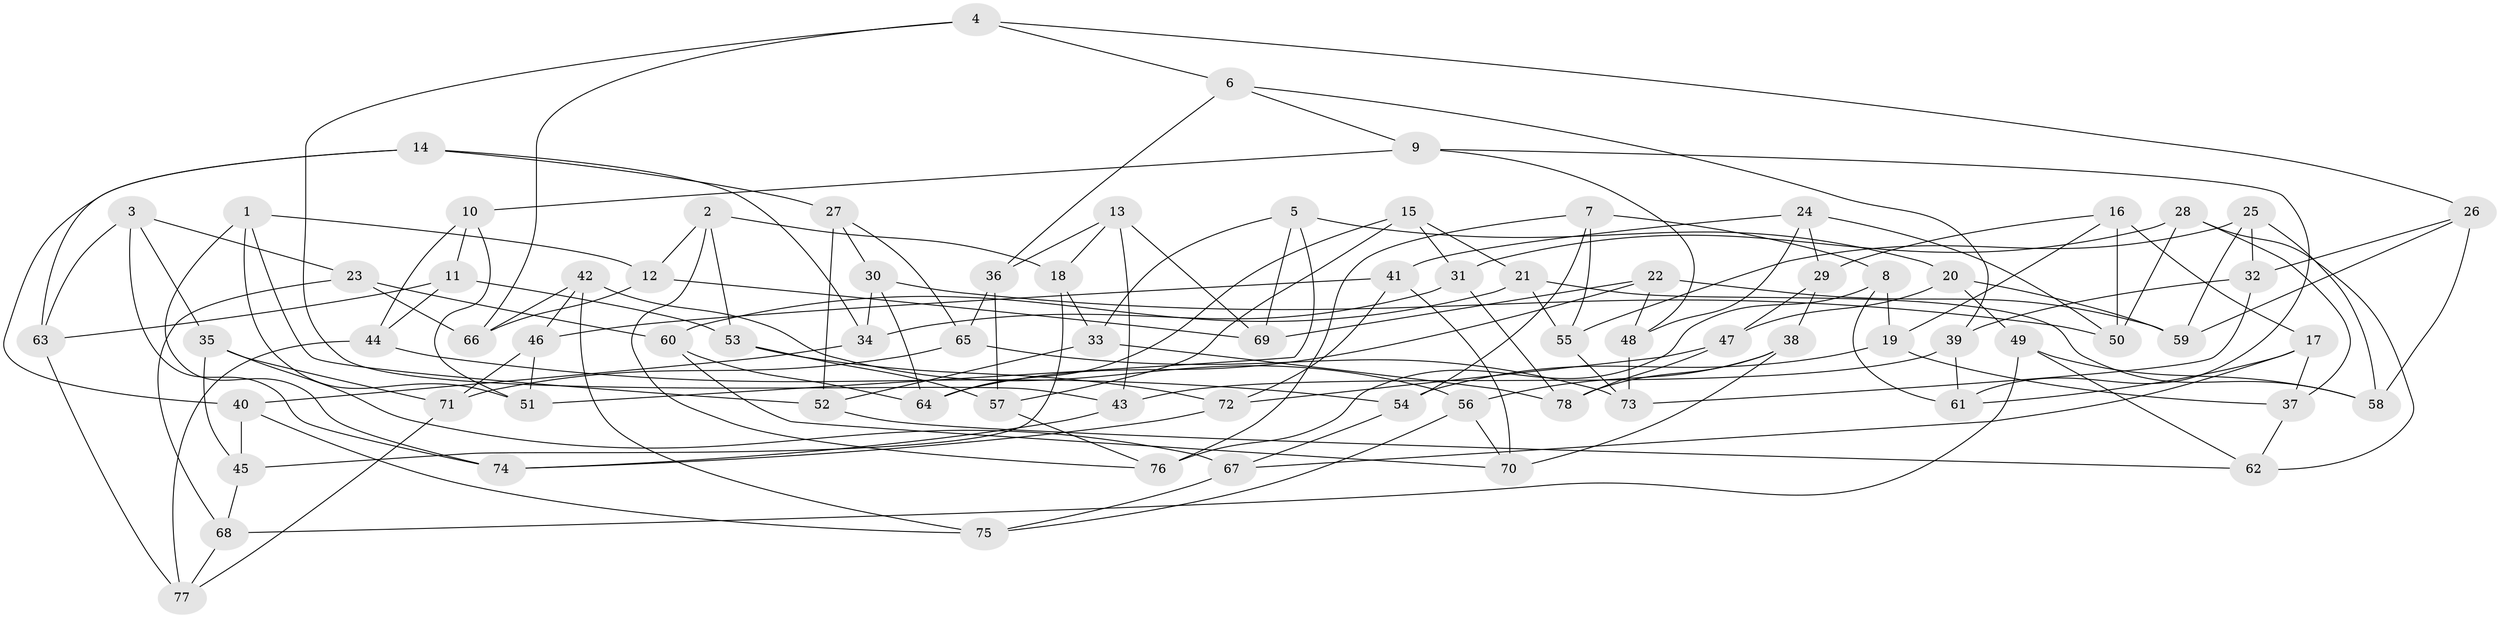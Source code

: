 // Generated by graph-tools (version 1.1) at 2025/02/03/09/25 03:02:56]
// undirected, 78 vertices, 156 edges
graph export_dot {
graph [start="1"]
  node [color=gray90,style=filled];
  1;
  2;
  3;
  4;
  5;
  6;
  7;
  8;
  9;
  10;
  11;
  12;
  13;
  14;
  15;
  16;
  17;
  18;
  19;
  20;
  21;
  22;
  23;
  24;
  25;
  26;
  27;
  28;
  29;
  30;
  31;
  32;
  33;
  34;
  35;
  36;
  37;
  38;
  39;
  40;
  41;
  42;
  43;
  44;
  45;
  46;
  47;
  48;
  49;
  50;
  51;
  52;
  53;
  54;
  55;
  56;
  57;
  58;
  59;
  60;
  61;
  62;
  63;
  64;
  65;
  66;
  67;
  68;
  69;
  70;
  71;
  72;
  73;
  74;
  75;
  76;
  77;
  78;
  1 -- 74;
  1 -- 51;
  1 -- 12;
  1 -- 52;
  2 -- 18;
  2 -- 53;
  2 -- 12;
  2 -- 76;
  3 -- 35;
  3 -- 23;
  3 -- 74;
  3 -- 63;
  4 -- 66;
  4 -- 6;
  4 -- 26;
  4 -- 43;
  5 -- 33;
  5 -- 20;
  5 -- 69;
  5 -- 51;
  6 -- 36;
  6 -- 9;
  6 -- 39;
  7 -- 8;
  7 -- 76;
  7 -- 55;
  7 -- 54;
  8 -- 61;
  8 -- 76;
  8 -- 19;
  9 -- 10;
  9 -- 48;
  9 -- 61;
  10 -- 51;
  10 -- 11;
  10 -- 44;
  11 -- 63;
  11 -- 44;
  11 -- 53;
  12 -- 66;
  12 -- 69;
  13 -- 18;
  13 -- 36;
  13 -- 69;
  13 -- 43;
  14 -- 63;
  14 -- 34;
  14 -- 27;
  14 -- 40;
  15 -- 31;
  15 -- 57;
  15 -- 64;
  15 -- 21;
  16 -- 19;
  16 -- 17;
  16 -- 29;
  16 -- 50;
  17 -- 61;
  17 -- 37;
  17 -- 67;
  18 -- 45;
  18 -- 33;
  19 -- 54;
  19 -- 37;
  20 -- 59;
  20 -- 49;
  20 -- 47;
  21 -- 60;
  21 -- 58;
  21 -- 55;
  22 -- 59;
  22 -- 48;
  22 -- 64;
  22 -- 69;
  23 -- 68;
  23 -- 66;
  23 -- 60;
  24 -- 48;
  24 -- 41;
  24 -- 29;
  24 -- 50;
  25 -- 55;
  25 -- 32;
  25 -- 58;
  25 -- 59;
  26 -- 59;
  26 -- 58;
  26 -- 32;
  27 -- 65;
  27 -- 30;
  27 -- 52;
  28 -- 31;
  28 -- 37;
  28 -- 50;
  28 -- 62;
  29 -- 47;
  29 -- 38;
  30 -- 64;
  30 -- 50;
  30 -- 34;
  31 -- 78;
  31 -- 34;
  32 -- 73;
  32 -- 39;
  33 -- 52;
  33 -- 78;
  34 -- 40;
  35 -- 45;
  35 -- 67;
  35 -- 71;
  36 -- 57;
  36 -- 65;
  37 -- 62;
  38 -- 56;
  38 -- 78;
  38 -- 70;
  39 -- 61;
  39 -- 43;
  40 -- 75;
  40 -- 45;
  41 -- 46;
  41 -- 72;
  41 -- 70;
  42 -- 46;
  42 -- 75;
  42 -- 56;
  42 -- 66;
  43 -- 74;
  44 -- 54;
  44 -- 77;
  45 -- 68;
  46 -- 51;
  46 -- 71;
  47 -- 78;
  47 -- 72;
  48 -- 73;
  49 -- 62;
  49 -- 58;
  49 -- 68;
  52 -- 62;
  53 -- 72;
  53 -- 57;
  54 -- 67;
  55 -- 73;
  56 -- 75;
  56 -- 70;
  57 -- 76;
  60 -- 70;
  60 -- 64;
  63 -- 77;
  65 -- 73;
  65 -- 71;
  67 -- 75;
  68 -- 77;
  71 -- 77;
  72 -- 74;
}
